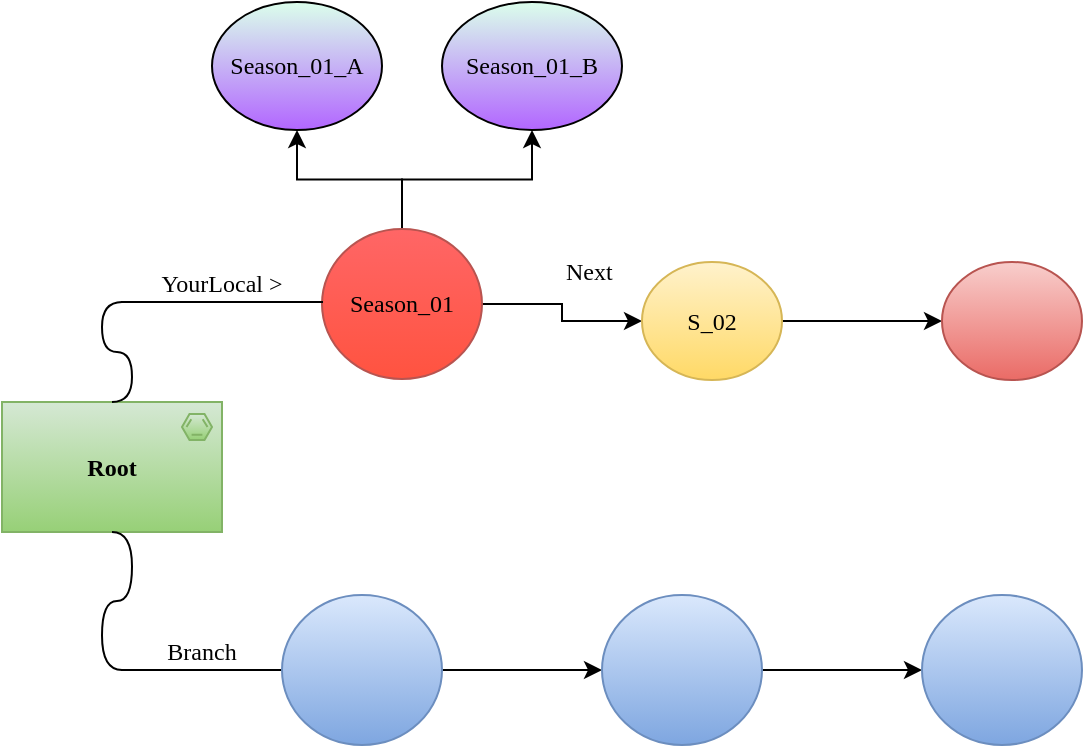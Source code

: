 <mxfile version="12.2.4" pages="1"><diagram id="rLDHOZ74BlidEhyRYI6m" name="Page-1"><mxGraphModel dx="542" dy="398" grid="1" gridSize="10" guides="1" tooltips="1" connect="1" arrows="1" fold="1" page="1" pageScale="1" pageWidth="827" pageHeight="1169" math="0" shadow="0"><root><mxCell id="0"/><mxCell id="1" parent="0"/><mxCell id="2" value="Root" style="html=1;outlineConnect=0;whiteSpace=wrap;fillColor=#d5e8d4;shape=mxgraph.archimate3.application;appType=material;archiType=square;fontStyle=1;fontFamily=Comic Sans MS;gradientColor=#97d077;strokeColor=#82b366;" parent="1" vertex="1"><mxGeometry x="20" y="380" width="110" height="65" as="geometry"/></mxCell><mxCell id="18" value="" style="edgeStyle=orthogonalEdgeStyle;rounded=0;orthogonalLoop=1;jettySize=auto;html=1;fontFamily=Comic Sans MS;" parent="1" source="3" target="17" edge="1"><mxGeometry relative="1" as="geometry"/></mxCell><mxCell id="27" value="" style="edgeStyle=orthogonalEdgeStyle;rounded=0;orthogonalLoop=1;jettySize=auto;html=1;fontFamily=Comic Sans MS;" parent="1" source="3" target="26" edge="1"><mxGeometry relative="1" as="geometry"/></mxCell><mxCell id="29" value="" style="edgeStyle=orthogonalEdgeStyle;rounded=0;orthogonalLoop=1;jettySize=auto;html=1;fontFamily=Comic Sans MS;" parent="1" source="3" target="28" edge="1"><mxGeometry relative="1" as="geometry"/></mxCell><mxCell id="3" value="Season_01" style="shape=ellipse;html=1;whiteSpace=wrap;fillColor=#FF6666;perimeter=ellipsePerimeter;fontFamily=Comic Sans MS;strokeColor=#b85450;gradientColor=#FF5340;" parent="1" vertex="1"><mxGeometry x="180" y="293.5" width="80" height="75" as="geometry"/></mxCell><mxCell id="28" value="Season_01_B" style="shape=ellipse;html=1;whiteSpace=wrap;fillColor=#DBFFEB;perimeter=ellipsePerimeter;fontFamily=Comic Sans MS;strokeColor=#000000;gradientColor=#B266FF;" parent="1" vertex="1"><mxGeometry x="240" y="180" width="90" height="64" as="geometry"/></mxCell><mxCell id="26" value="Season_01_A" style="shape=ellipse;html=1;whiteSpace=wrap;fillColor=#DBFFEB;perimeter=ellipsePerimeter;fontFamily=Comic Sans MS;gradientColor=#B266FF;" parent="1" vertex="1"><mxGeometry x="125" y="180" width="85" height="64" as="geometry"/></mxCell><mxCell id="20" value="" style="edgeStyle=orthogonalEdgeStyle;rounded=0;orthogonalLoop=1;jettySize=auto;html=1;fontFamily=Comic Sans MS;" parent="1" source="17" target="19" edge="1"><mxGeometry relative="1" as="geometry"/></mxCell><mxCell id="17" value="S_02" style="shape=ellipse;html=1;whiteSpace=wrap;fillColor=#fff2cc;perimeter=ellipsePerimeter;fontFamily=Comic Sans MS;gradientColor=#ffd966;strokeColor=#d6b656;" parent="1" vertex="1"><mxGeometry x="340" y="310" width="70" height="59" as="geometry"/></mxCell><mxCell id="19" value="" style="shape=ellipse;html=1;whiteSpace=wrap;fillColor=#f8cecc;perimeter=ellipsePerimeter;fontFamily=Comic Sans MS;gradientColor=#ea6b66;strokeColor=#b85450;" parent="1" vertex="1"><mxGeometry x="490" y="310" width="70" height="59" as="geometry"/></mxCell><mxCell id="4" value="YourLocal &amp;gt;" style="whiteSpace=wrap;html=1;shape=partialRectangle;top=0;left=0;bottom=1;right=0;points=[[0,1],[1,1]];strokeColor=#000000;fillColor=none;align=center;verticalAlign=bottom;routingCenterY=0.5;snapToPoint=1;container=1;recursiveResize=0;autosize=1;treeFolding=1;treeMoving=1;fontFamily=Comic Sans MS;" parent="1" vertex="1"><mxGeometry x="80" y="310" width="100" height="20" as="geometry"/></mxCell><mxCell id="5" value="" style="edgeStyle=entityRelationEdgeStyle;startArrow=none;endArrow=none;segment=10;curved=1;fontFamily=Comic Sans MS;exitX=0.5;exitY=0;exitDx=0;exitDy=0;" parent="1" source="2" target="4" edge="1"><mxGeometry relative="1" as="geometry"><mxPoint x="30" y="358" as="sourcePoint"/></mxGeometry></mxCell><mxCell id="6" value="Branch" style="whiteSpace=wrap;html=1;shape=partialRectangle;top=0;left=0;bottom=1;right=0;points=[[0,1],[1,1]];strokeColor=#000000;fillColor=none;align=center;verticalAlign=bottom;routingCenterY=0.5;snapToPoint=1;container=1;recursiveResize=0;autosize=1;treeFolding=1;treeMoving=1;fontFamily=Comic Sans MS;" parent="1" vertex="1"><mxGeometry x="80" y="494" width="80" height="20" as="geometry"/></mxCell><mxCell id="7" value="" style="edgeStyle=entityRelationEdgeStyle;startArrow=none;endArrow=none;segment=10;curved=1;fontFamily=Comic Sans MS;exitX=0.5;exitY=1;exitDx=0;exitDy=0;" parent="1" source="2" target="6" edge="1"><mxGeometry relative="1" as="geometry"><mxPoint x="40" y="534" as="sourcePoint"/></mxGeometry></mxCell><mxCell id="13" value="" style="edgeStyle=orthogonalEdgeStyle;rounded=0;orthogonalLoop=1;jettySize=auto;html=1;fontFamily=Comic Sans MS;" parent="1" source="11" target="12" edge="1"><mxGeometry relative="1" as="geometry"/></mxCell><mxCell id="11" value="" style="shape=ellipse;html=1;whiteSpace=wrap;fillColor=#dae8fc;perimeter=ellipsePerimeter;fontFamily=Comic Sans MS;gradientColor=#7ea6e0;strokeColor=#6c8ebf;" parent="1" vertex="1"><mxGeometry x="160" y="476.5" width="80" height="75" as="geometry"/></mxCell><mxCell id="16" value="" style="edgeStyle=orthogonalEdgeStyle;rounded=0;orthogonalLoop=1;jettySize=auto;html=1;fontFamily=Comic Sans MS;" parent="1" source="12" target="15" edge="1"><mxGeometry relative="1" as="geometry"/></mxCell><mxCell id="12" value="" style="shape=ellipse;html=1;whiteSpace=wrap;fillColor=#dae8fc;perimeter=ellipsePerimeter;fontFamily=Comic Sans MS;strokeColor=#6c8ebf;gradientColor=#7ea6e0;" parent="1" vertex="1"><mxGeometry x="320" y="476.5" width="80" height="75" as="geometry"/></mxCell><mxCell id="15" value="" style="shape=ellipse;html=1;whiteSpace=wrap;fillColor=#dae8fc;perimeter=ellipsePerimeter;fontFamily=Comic Sans MS;gradientColor=#7ea6e0;strokeColor=#6c8ebf;" parent="1" vertex="1"><mxGeometry x="480" y="476.5" width="80" height="75" as="geometry"/></mxCell><mxCell id="23" value="Next" style="text;html=1;fontFamily=Comic Sans MS;" parent="1" vertex="1"><mxGeometry x="300" y="301" width="50" height="30" as="geometry"/></mxCell></root></mxGraphModel></diagram></mxfile>